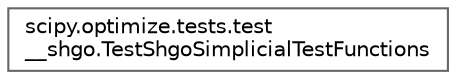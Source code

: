 digraph "Graphical Class Hierarchy"
{
 // LATEX_PDF_SIZE
  bgcolor="transparent";
  edge [fontname=Helvetica,fontsize=10,labelfontname=Helvetica,labelfontsize=10];
  node [fontname=Helvetica,fontsize=10,shape=box,height=0.2,width=0.4];
  rankdir="LR";
  Node0 [id="Node000000",label="scipy.optimize.tests.test\l__shgo.TestShgoSimplicialTestFunctions",height=0.2,width=0.4,color="grey40", fillcolor="white", style="filled",URL="$db/d3c/classscipy_1_1optimize_1_1tests_1_1test____shgo_1_1TestShgoSimplicialTestFunctions.html",tooltip=" "];
}
